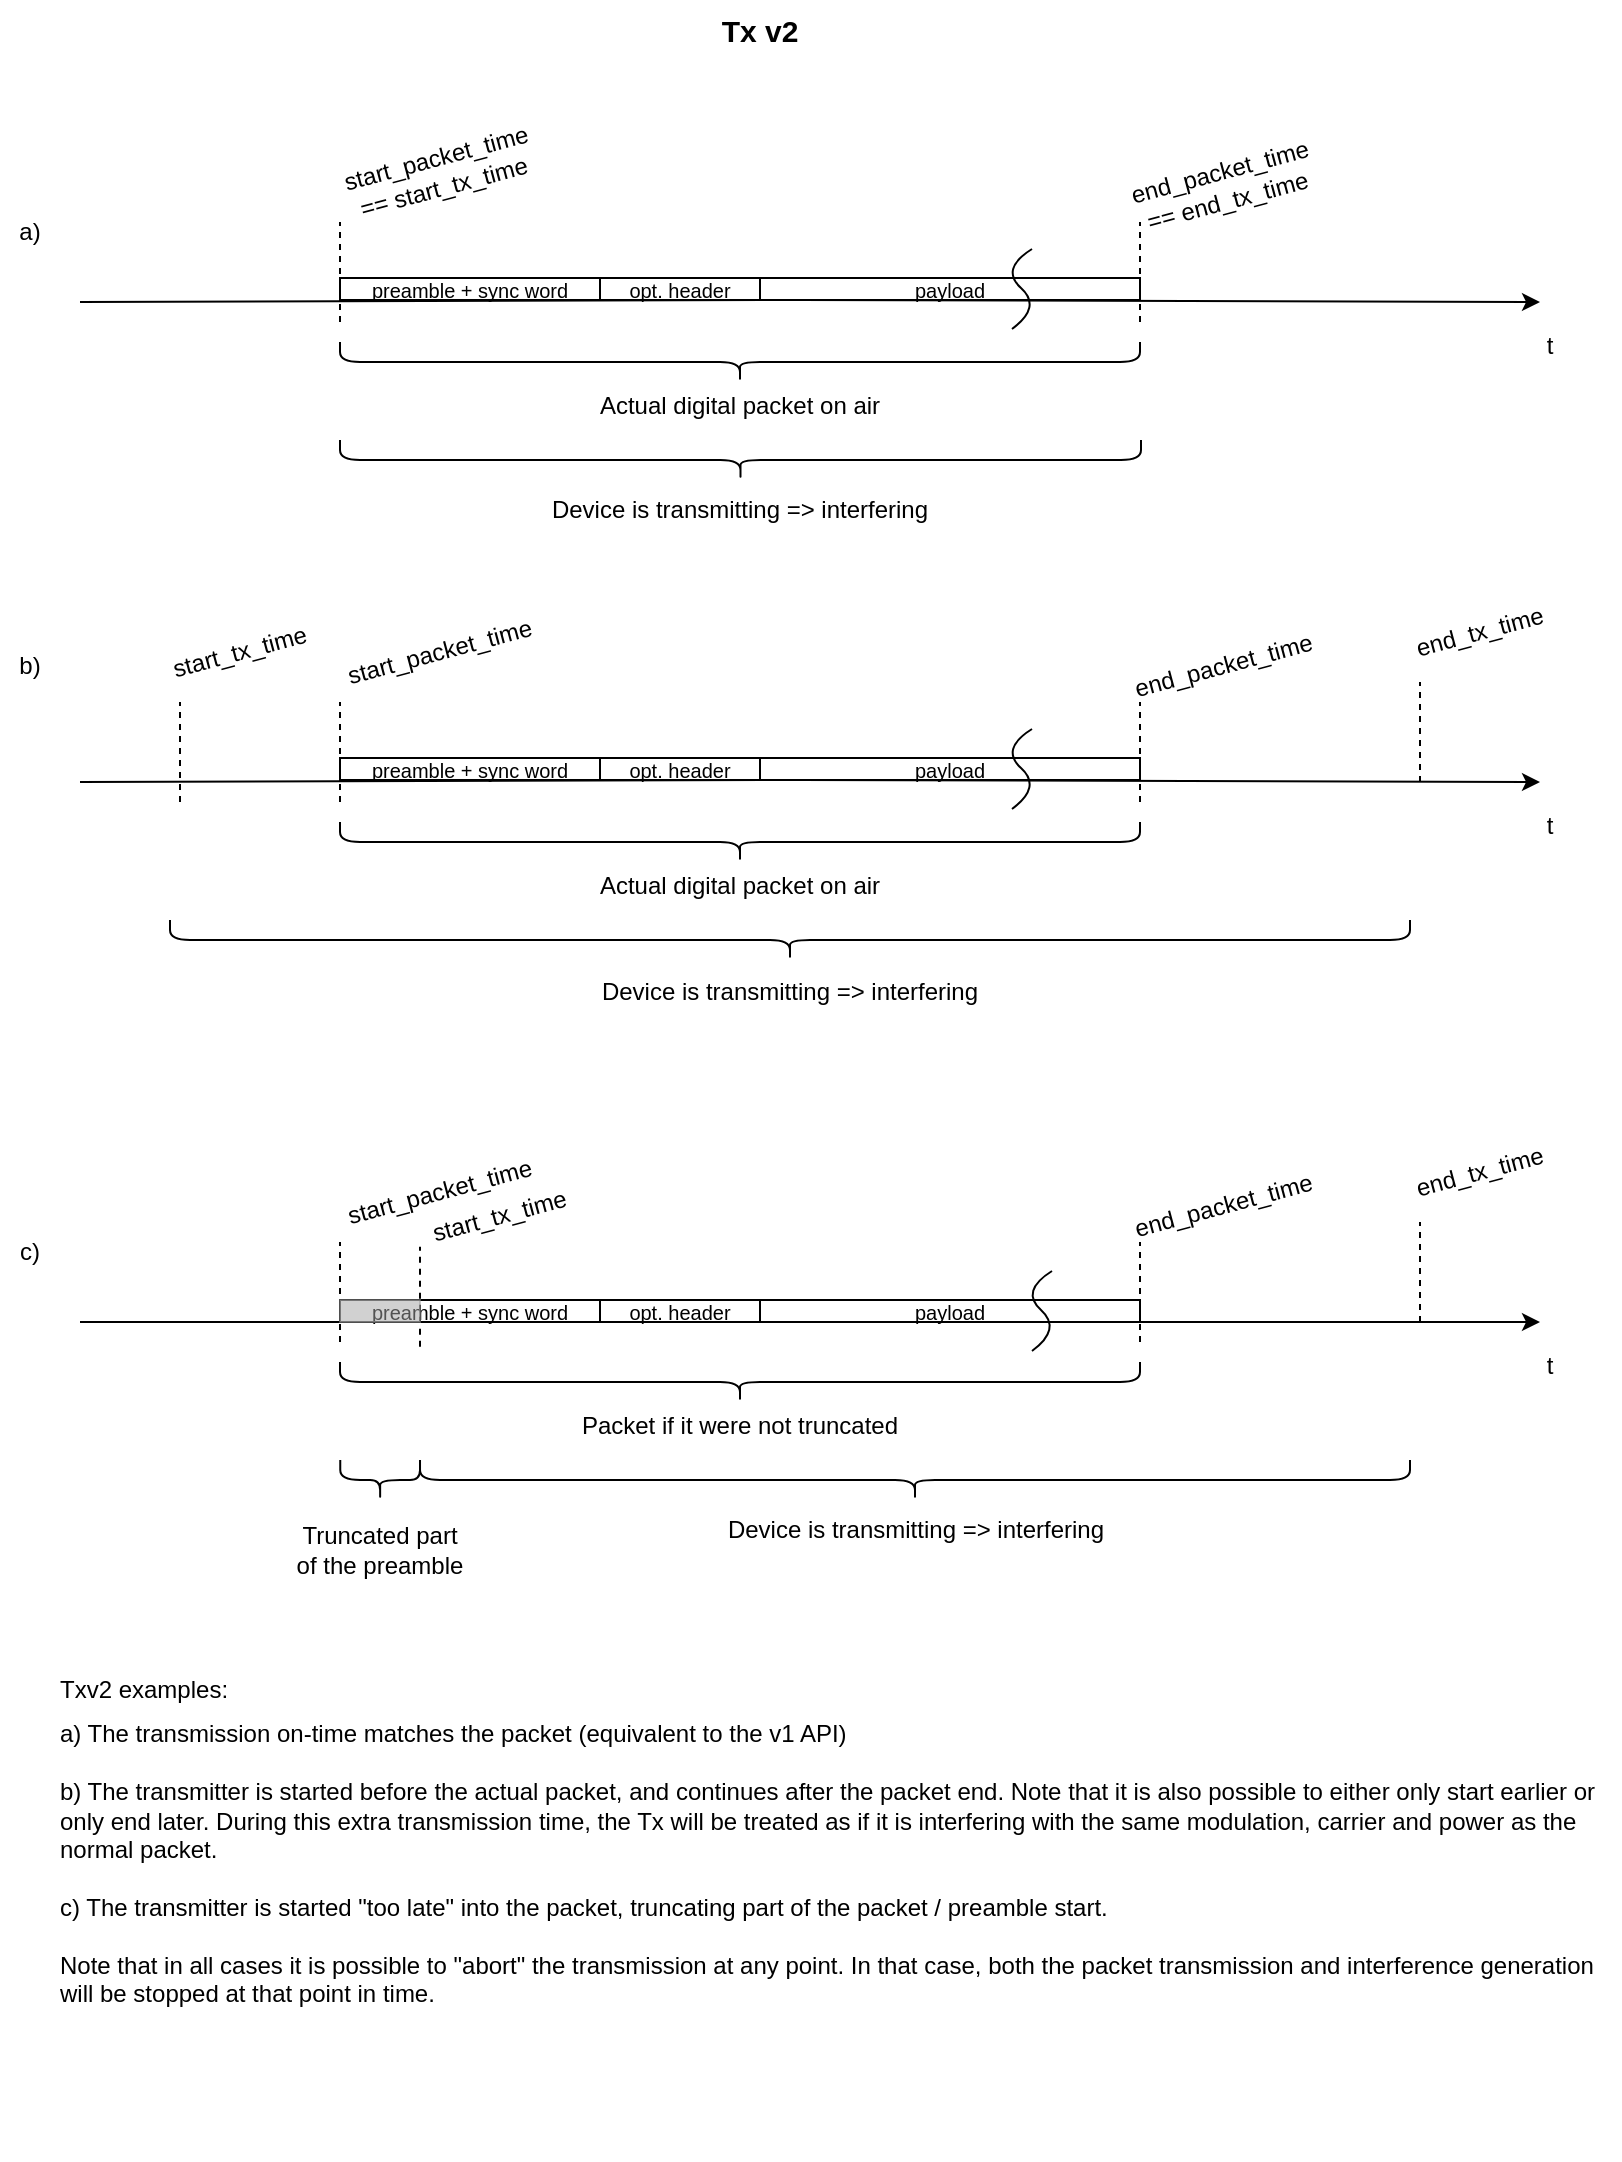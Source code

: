 <mxfile version="20.8.16" type="device"><diagram name="Page-1" id="PfG86gPmysaS_VRKHGu6"><mxGraphModel dx="2074" dy="1249" grid="1" gridSize="10" guides="1" tooltips="1" connect="1" arrows="1" fold="1" page="1" pageScale="1" pageWidth="850" pageHeight="1100" math="0" shadow="0"><root><mxCell id="0"/><mxCell id="1" parent="0"/><mxCell id="PbIxZ0BXYbZxkZmGkKkv-3" value="" style="endArrow=classic;html=1;rounded=0;" parent="1" edge="1"><mxGeometry width="50" height="50" relative="1" as="geometry"><mxPoint x="50" y="391" as="sourcePoint"/><mxPoint x="780" y="391" as="targetPoint"/><Array as="points"><mxPoint x="410" y="390"/></Array></mxGeometry></mxCell><mxCell id="PbIxZ0BXYbZxkZmGkKkv-4" value="" style="endArrow=none;dashed=1;html=1;rounded=0;" parent="1" edge="1"><mxGeometry width="50" height="50" relative="1" as="geometry"><mxPoint x="100" y="401" as="sourcePoint"/><mxPoint x="100" y="351" as="targetPoint"/></mxGeometry></mxCell><mxCell id="PbIxZ0BXYbZxkZmGkKkv-5" value="start_tx_time" style="text;html=1;strokeColor=none;fillColor=none;align=center;verticalAlign=middle;whiteSpace=wrap;rounded=0;rotation=-15;" parent="1" vertex="1"><mxGeometry x="100" y="311" width="60" height="30" as="geometry"/></mxCell><mxCell id="PbIxZ0BXYbZxkZmGkKkv-6" value="&lt;b style=&quot;font-size: 15px;&quot;&gt;&lt;font style=&quot;font-size: 15px;&quot;&gt;Tx v2&lt;/font&gt;&lt;/b&gt;" style="text;html=1;strokeColor=none;fillColor=none;align=center;verticalAlign=middle;whiteSpace=wrap;rounded=0;fontSize=15;" parent="1" vertex="1"><mxGeometry x="360" width="60" height="30" as="geometry"/></mxCell><mxCell id="PbIxZ0BXYbZxkZmGkKkv-7" value="" style="endArrow=none;dashed=1;html=1;rounded=0;" parent="1" edge="1"><mxGeometry width="50" height="50" relative="1" as="geometry"><mxPoint x="720" y="391" as="sourcePoint"/><mxPoint x="720" y="341" as="targetPoint"/></mxGeometry></mxCell><mxCell id="PbIxZ0BXYbZxkZmGkKkv-8" value="end_tx_time" style="text;html=1;strokeColor=none;fillColor=none;align=center;verticalAlign=middle;whiteSpace=wrap;rounded=0;rotation=-15;" parent="1" vertex="1"><mxGeometry x="720" y="301" width="60" height="30" as="geometry"/></mxCell><mxCell id="PbIxZ0BXYbZxkZmGkKkv-9" value="" style="endArrow=none;dashed=1;html=1;rounded=0;" parent="1" edge="1"><mxGeometry width="50" height="50" relative="1" as="geometry"><mxPoint x="180" y="401" as="sourcePoint"/><mxPoint x="180" y="351" as="targetPoint"/></mxGeometry></mxCell><mxCell id="PbIxZ0BXYbZxkZmGkKkv-10" value="start_packet_time" style="text;html=1;strokeColor=none;fillColor=none;align=center;verticalAlign=middle;whiteSpace=wrap;rounded=0;rotation=-15;" parent="1" vertex="1"><mxGeometry x="200" y="311" width="60" height="30" as="geometry"/></mxCell><mxCell id="PbIxZ0BXYbZxkZmGkKkv-12" value="" style="endArrow=none;dashed=1;html=1;rounded=0;" parent="1" edge="1"><mxGeometry width="50" height="50" relative="1" as="geometry"><mxPoint x="580" y="401" as="sourcePoint"/><mxPoint x="580" y="351" as="targetPoint"/></mxGeometry></mxCell><mxCell id="PbIxZ0BXYbZxkZmGkKkv-13" value="end_packet_time" style="text;html=1;strokeColor=none;fillColor=none;align=center;verticalAlign=middle;whiteSpace=wrap;rounded=0;rotation=-15;" parent="1" vertex="1"><mxGeometry x="581.63" y="313.42" width="80" height="40" as="geometry"/></mxCell><mxCell id="PbIxZ0BXYbZxkZmGkKkv-14" value="" style="shape=curlyBracket;whiteSpace=wrap;html=1;rounded=1;labelPosition=left;verticalLabelPosition=middle;align=right;verticalAlign=middle;fontSize=14;rotation=-90;" parent="1" vertex="1"><mxGeometry x="395" y="160" width="20" height="620" as="geometry"/></mxCell><mxCell id="PbIxZ0BXYbZxkZmGkKkv-16" value="" style="shape=curlyBracket;whiteSpace=wrap;html=1;rounded=1;labelPosition=left;verticalLabelPosition=middle;align=right;verticalAlign=middle;fontSize=14;rotation=-90;" parent="1" vertex="1"><mxGeometry x="370" y="221" width="20" height="400" as="geometry"/></mxCell><mxCell id="PbIxZ0BXYbZxkZmGkKkv-17" value="Actual digital packet on air" style="text;html=1;strokeColor=none;fillColor=none;align=center;verticalAlign=middle;whiteSpace=wrap;rounded=0;fontSize=12;" parent="1" vertex="1"><mxGeometry x="295" y="428" width="170" height="30" as="geometry"/></mxCell><mxCell id="PbIxZ0BXYbZxkZmGkKkv-20" value="t" style="text;html=1;strokeColor=none;fillColor=none;align=center;verticalAlign=middle;whiteSpace=wrap;rounded=0;fontSize=12;" parent="1" vertex="1"><mxGeometry x="770" y="398" width="30" height="30" as="geometry"/></mxCell><mxCell id="PbIxZ0BXYbZxkZmGkKkv-21" value="" style="endArrow=classic;html=1;rounded=0;" parent="1" edge="1"><mxGeometry width="50" height="50" relative="1" as="geometry"><mxPoint x="50" y="661" as="sourcePoint"/><mxPoint x="780" y="661" as="targetPoint"/></mxGeometry></mxCell><mxCell id="PbIxZ0BXYbZxkZmGkKkv-24" value="" style="endArrow=none;dashed=1;html=1;rounded=0;" parent="1" edge="1"><mxGeometry width="50" height="50" relative="1" as="geometry"><mxPoint x="720" y="661" as="sourcePoint"/><mxPoint x="720" y="611" as="targetPoint"/></mxGeometry></mxCell><mxCell id="PbIxZ0BXYbZxkZmGkKkv-25" value="end_tx_time" style="text;html=1;strokeColor=none;fillColor=none;align=center;verticalAlign=middle;whiteSpace=wrap;rounded=0;rotation=-15;" parent="1" vertex="1"><mxGeometry x="720" y="571" width="60" height="30" as="geometry"/></mxCell><mxCell id="PbIxZ0BXYbZxkZmGkKkv-26" value="" style="endArrow=none;dashed=1;html=1;rounded=0;" parent="1" edge="1"><mxGeometry width="50" height="50" relative="1" as="geometry"><mxPoint x="180" y="671" as="sourcePoint"/><mxPoint x="180" y="621" as="targetPoint"/></mxGeometry></mxCell><mxCell id="PbIxZ0BXYbZxkZmGkKkv-27" value="start_packet_time" style="text;html=1;strokeColor=none;fillColor=none;align=center;verticalAlign=middle;whiteSpace=wrap;rounded=0;rotation=-15;" parent="1" vertex="1"><mxGeometry x="200" y="581" width="60" height="30" as="geometry"/></mxCell><mxCell id="PbIxZ0BXYbZxkZmGkKkv-28" value="" style="endArrow=none;dashed=1;html=1;rounded=0;" parent="1" edge="1"><mxGeometry width="50" height="50" relative="1" as="geometry"><mxPoint x="580" y="671" as="sourcePoint"/><mxPoint x="580" y="621" as="targetPoint"/></mxGeometry></mxCell><mxCell id="PbIxZ0BXYbZxkZmGkKkv-29" value="end_packet_time" style="text;html=1;strokeColor=none;fillColor=none;align=center;verticalAlign=middle;whiteSpace=wrap;rounded=0;rotation=-15;" parent="1" vertex="1"><mxGeometry x="581.63" y="583.42" width="80" height="40" as="geometry"/></mxCell><mxCell id="PbIxZ0BXYbZxkZmGkKkv-30" value="" style="shape=curlyBracket;whiteSpace=wrap;html=1;rounded=1;labelPosition=left;verticalLabelPosition=middle;align=right;verticalAlign=middle;fontSize=14;rotation=-90;" parent="1" vertex="1"><mxGeometry x="457.5" y="492.5" width="20" height="495" as="geometry"/></mxCell><mxCell id="PbIxZ0BXYbZxkZmGkKkv-31" value="" style="shape=curlyBracket;whiteSpace=wrap;html=1;rounded=1;labelPosition=left;verticalLabelPosition=middle;align=right;verticalAlign=middle;fontSize=14;rotation=-90;" parent="1" vertex="1"><mxGeometry x="370" y="491" width="20" height="400" as="geometry"/></mxCell><mxCell id="PbIxZ0BXYbZxkZmGkKkv-32" value="Packet if it were not truncated" style="text;html=1;strokeColor=none;fillColor=none;align=center;verticalAlign=middle;whiteSpace=wrap;rounded=0;fontSize=12;" parent="1" vertex="1"><mxGeometry x="295" y="698" width="170" height="30" as="geometry"/></mxCell><mxCell id="PbIxZ0BXYbZxkZmGkKkv-34" value="t" style="text;html=1;strokeColor=none;fillColor=none;align=center;verticalAlign=middle;whiteSpace=wrap;rounded=0;fontSize=12;" parent="1" vertex="1"><mxGeometry x="770" y="668" width="30" height="30" as="geometry"/></mxCell><mxCell id="PbIxZ0BXYbZxkZmGkKkv-36" value="start_tx_time" style="text;html=1;strokeColor=none;fillColor=none;align=center;verticalAlign=middle;whiteSpace=wrap;rounded=0;rotation=-15;" parent="1" vertex="1"><mxGeometry x="230" y="593.42" width="60" height="30" as="geometry"/></mxCell><mxCell id="PbIxZ0BXYbZxkZmGkKkv-37" value="preamble + sync word" style="rounded=0;whiteSpace=wrap;html=1;fontSize=10;" parent="1" vertex="1"><mxGeometry x="180" y="379" width="130" height="11" as="geometry"/></mxCell><mxCell id="PbIxZ0BXYbZxkZmGkKkv-38" value="opt. header" style="rounded=0;whiteSpace=wrap;html=1;fontSize=10;" parent="1" vertex="1"><mxGeometry x="310" y="379" width="80" height="11" as="geometry"/></mxCell><mxCell id="PbIxZ0BXYbZxkZmGkKkv-39" value="payload" style="rounded=0;whiteSpace=wrap;html=1;fontSize=10;" parent="1" vertex="1"><mxGeometry x="390" y="379" width="190" height="11" as="geometry"/></mxCell><mxCell id="PbIxZ0BXYbZxkZmGkKkv-41" value="preamble + sync word" style="rounded=0;whiteSpace=wrap;html=1;fontSize=10;" parent="1" vertex="1"><mxGeometry x="180" y="650" width="130" height="11" as="geometry"/></mxCell><mxCell id="PbIxZ0BXYbZxkZmGkKkv-42" value="opt. header" style="rounded=0;whiteSpace=wrap;html=1;fontSize=10;" parent="1" vertex="1"><mxGeometry x="310" y="650" width="80" height="11" as="geometry"/></mxCell><mxCell id="PbIxZ0BXYbZxkZmGkKkv-43" value="payload" style="rounded=0;whiteSpace=wrap;html=1;fontSize=10;" parent="1" vertex="1"><mxGeometry x="390" y="650" width="190" height="11" as="geometry"/></mxCell><mxCell id="PbIxZ0BXYbZxkZmGkKkv-35" value="" style="endArrow=none;dashed=1;html=1;rounded=0;" parent="1" edge="1"><mxGeometry width="50" height="50" relative="1" as="geometry"><mxPoint x="220" y="673.42" as="sourcePoint"/><mxPoint x="220" y="623.42" as="targetPoint"/></mxGeometry></mxCell><mxCell id="PbIxZ0BXYbZxkZmGkKkv-44" value="" style="curved=1;endArrow=none;html=1;rounded=0;fontSize=10;endFill=0;movable=1;resizable=1;rotatable=1;deletable=1;editable=1;connectable=1;" parent="1" edge="1"><mxGeometry width="50" height="50" relative="1" as="geometry"><mxPoint x="516" y="404.5" as="sourcePoint"/><mxPoint x="526" y="364.5" as="targetPoint"/><Array as="points"><mxPoint x="531" y="393.5"/><mxPoint x="510" y="374.5"/></Array></mxGeometry></mxCell><mxCell id="PbIxZ0BXYbZxkZmGkKkv-46" value="" style="curved=1;endArrow=none;html=1;rounded=0;fontSize=10;endFill=0;movable=1;resizable=1;rotatable=1;deletable=1;editable=1;connectable=1;" parent="1" edge="1"><mxGeometry width="50" height="50" relative="1" as="geometry"><mxPoint x="526" y="675.5" as="sourcePoint"/><mxPoint x="536" y="635.5" as="targetPoint"/><Array as="points"><mxPoint x="541" y="664.5"/><mxPoint x="520" y="645.5"/></Array></mxGeometry></mxCell><mxCell id="PbIxZ0BXYbZxkZmGkKkv-47" value="" style="rounded=0;whiteSpace=wrap;html=1;fontSize=10;fillColor=#A3A3A3;fontColor=#333333;strokeColor=#9C9C9C;fillStyle=auto;opacity=50;" parent="1" vertex="1"><mxGeometry x="180" y="650" width="40" height="11" as="geometry"/></mxCell><mxCell id="PbIxZ0BXYbZxkZmGkKkv-48" value="" style="endArrow=classic;html=1;rounded=0;" parent="1" edge="1"><mxGeometry width="50" height="50" relative="1" as="geometry"><mxPoint x="50" y="151" as="sourcePoint"/><mxPoint x="780" y="151" as="targetPoint"/><Array as="points"><mxPoint x="410" y="150"/></Array></mxGeometry></mxCell><mxCell id="PbIxZ0BXYbZxkZmGkKkv-53" value="" style="endArrow=none;dashed=1;html=1;rounded=0;" parent="1" edge="1"><mxGeometry width="50" height="50" relative="1" as="geometry"><mxPoint x="180" y="161" as="sourcePoint"/><mxPoint x="180" y="111" as="targetPoint"/></mxGeometry></mxCell><mxCell id="PbIxZ0BXYbZxkZmGkKkv-54" value="start_packet_time&lt;br&gt;== start_tx_time" style="text;html=1;strokeColor=none;fillColor=none;align=center;verticalAlign=middle;whiteSpace=wrap;rounded=0;rotation=-15;" parent="1" vertex="1"><mxGeometry x="200" y="71" width="60" height="30" as="geometry"/></mxCell><mxCell id="PbIxZ0BXYbZxkZmGkKkv-55" value="" style="endArrow=none;dashed=1;html=1;rounded=0;" parent="1" edge="1"><mxGeometry width="50" height="50" relative="1" as="geometry"><mxPoint x="580" y="161" as="sourcePoint"/><mxPoint x="580" y="111" as="targetPoint"/></mxGeometry></mxCell><mxCell id="PbIxZ0BXYbZxkZmGkKkv-56" value="end_packet_time&lt;br&gt;== end_tx_time" style="text;html=1;strokeColor=none;fillColor=none;align=center;verticalAlign=middle;whiteSpace=wrap;rounded=0;rotation=-15;" parent="1" vertex="1"><mxGeometry x="581.63" y="73.42" width="80" height="40" as="geometry"/></mxCell><mxCell id="PbIxZ0BXYbZxkZmGkKkv-57" value="" style="shape=curlyBracket;whiteSpace=wrap;html=1;rounded=1;labelPosition=left;verticalLabelPosition=middle;align=right;verticalAlign=middle;fontSize=14;rotation=-90;" parent="1" vertex="1"><mxGeometry x="370.25" y="29.75" width="20" height="400.5" as="geometry"/></mxCell><mxCell id="PbIxZ0BXYbZxkZmGkKkv-58" value="" style="shape=curlyBracket;whiteSpace=wrap;html=1;rounded=1;labelPosition=left;verticalLabelPosition=middle;align=right;verticalAlign=middle;fontSize=14;rotation=-90;" parent="1" vertex="1"><mxGeometry x="370" y="-19" width="20" height="400" as="geometry"/></mxCell><mxCell id="PbIxZ0BXYbZxkZmGkKkv-59" value="Actual digital packet on air" style="text;html=1;strokeColor=none;fillColor=none;align=center;verticalAlign=middle;whiteSpace=wrap;rounded=0;fontSize=12;" parent="1" vertex="1"><mxGeometry x="295" y="188" width="170" height="30" as="geometry"/></mxCell><mxCell id="PbIxZ0BXYbZxkZmGkKkv-60" value="Device is transmitting =&amp;gt; interfering" style="text;html=1;strokeColor=none;fillColor=none;align=center;verticalAlign=middle;whiteSpace=wrap;rounded=0;fontSize=12;" parent="1" vertex="1"><mxGeometry x="280.25" y="240" width="200" height="30" as="geometry"/></mxCell><mxCell id="PbIxZ0BXYbZxkZmGkKkv-61" value="t" style="text;html=1;strokeColor=none;fillColor=none;align=center;verticalAlign=middle;whiteSpace=wrap;rounded=0;fontSize=12;" parent="1" vertex="1"><mxGeometry x="770" y="158" width="30" height="30" as="geometry"/></mxCell><mxCell id="PbIxZ0BXYbZxkZmGkKkv-62" value="preamble + sync word" style="rounded=0;whiteSpace=wrap;html=1;fontSize=10;" parent="1" vertex="1"><mxGeometry x="180" y="139" width="130" height="11" as="geometry"/></mxCell><mxCell id="PbIxZ0BXYbZxkZmGkKkv-63" value="opt. header" style="rounded=0;whiteSpace=wrap;html=1;fontSize=10;" parent="1" vertex="1"><mxGeometry x="310" y="139" width="80" height="11" as="geometry"/></mxCell><mxCell id="PbIxZ0BXYbZxkZmGkKkv-64" value="payload" style="rounded=0;whiteSpace=wrap;html=1;fontSize=10;" parent="1" vertex="1"><mxGeometry x="390" y="139" width="190" height="11" as="geometry"/></mxCell><mxCell id="PbIxZ0BXYbZxkZmGkKkv-65" value="" style="curved=1;endArrow=none;html=1;rounded=0;fontSize=10;endFill=0;movable=1;resizable=1;rotatable=1;deletable=1;editable=1;connectable=1;" parent="1" edge="1"><mxGeometry width="50" height="50" relative="1" as="geometry"><mxPoint x="516" y="164.5" as="sourcePoint"/><mxPoint x="526" y="124.5" as="targetPoint"/><Array as="points"><mxPoint x="531" y="153.5"/><mxPoint x="510" y="134.5"/></Array></mxGeometry></mxCell><mxCell id="PbIxZ0BXYbZxkZmGkKkv-67" value="a)" style="text;html=1;strokeColor=none;fillColor=none;align=center;verticalAlign=middle;whiteSpace=wrap;rounded=0;fontSize=12;" parent="1" vertex="1"><mxGeometry x="10" y="101" width="30" height="30" as="geometry"/></mxCell><mxCell id="PbIxZ0BXYbZxkZmGkKkv-68" value="b)" style="text;html=1;strokeColor=none;fillColor=none;align=center;verticalAlign=middle;whiteSpace=wrap;rounded=0;fontSize=12;" parent="1" vertex="1"><mxGeometry x="10" y="318.42" width="30" height="30" as="geometry"/></mxCell><mxCell id="PbIxZ0BXYbZxkZmGkKkv-69" value="c)" style="text;html=1;strokeColor=none;fillColor=none;align=center;verticalAlign=middle;whiteSpace=wrap;rounded=0;fontSize=12;" parent="1" vertex="1"><mxGeometry x="10" y="611" width="30" height="30" as="geometry"/></mxCell><mxCell id="PbIxZ0BXYbZxkZmGkKkv-70" value="" style="shape=curlyBracket;whiteSpace=wrap;html=1;rounded=1;labelPosition=left;verticalLabelPosition=middle;align=right;verticalAlign=middle;fontSize=14;rotation=-90;" parent="1" vertex="1"><mxGeometry x="190.07" y="720.07" width="20" height="39.88" as="geometry"/></mxCell><mxCell id="PbIxZ0BXYbZxkZmGkKkv-71" value="Truncated part of the preamble" style="text;html=1;strokeColor=none;fillColor=none;align=center;verticalAlign=middle;whiteSpace=wrap;rounded=0;fontSize=12;" parent="1" vertex="1"><mxGeometry x="155.07" y="759.95" width="90" height="30" as="geometry"/></mxCell><mxCell id="PbIxZ0BXYbZxkZmGkKkv-73" value="&lt;h1 style=&quot;font-size: 12px;&quot;&gt;&lt;span style=&quot;font-weight: normal;&quot;&gt;Txv2 examples:&lt;/span&gt;&lt;/h1&gt;&lt;div&gt;&lt;span style=&quot;font-weight: normal;&quot;&gt;a) The transmission on-time matches the packet (equivalent to the v1 API)&lt;/span&gt;&lt;/div&gt;&lt;div&gt;&lt;span style=&quot;font-weight: normal;&quot;&gt;&lt;br&gt;&lt;/span&gt;&lt;/div&gt;&lt;div&gt;&lt;span style=&quot;font-weight: normal;&quot;&gt;b) The transmitter is started before the actual packet, and continues after the packet end. Note that it is also possible to either only start earlier or only end later. During this extra transmission time, the Tx will be treated as if it is interfering with the same modulation, carrier and power as the normal packet.&lt;/span&gt;&lt;/div&gt;&lt;div&gt;&lt;span style=&quot;font-weight: normal;&quot;&gt;&lt;br&gt;&lt;/span&gt;&lt;/div&gt;&lt;div&gt;&lt;span style=&quot;font-weight: normal;&quot;&gt;c) The transmitter is started &quot;too late&quot; into the packet, truncating part of the packet / preamble start.&lt;/span&gt;&lt;/div&gt;&lt;div&gt;&lt;span style=&quot;font-weight: normal;&quot;&gt;&lt;br&gt;&lt;/span&gt;&lt;/div&gt;&lt;div&gt;&lt;span style=&quot;font-weight: normal;&quot;&gt;Note that in all cases it is possible to &quot;abort&quot; the transmission at any point. In that case, both the packet transmission and interference generation will be stopped at that point in time.&lt;/span&gt;&lt;/div&gt;" style="text;html=1;strokeColor=none;fillColor=none;spacing=5;spacingTop=-20;whiteSpace=wrap;overflow=hidden;rounded=0;fontSize=12;" parent="1" vertex="1"><mxGeometry x="35" y="840" width="785" height="240" as="geometry"/></mxCell><mxCell id="PbIxZ0BXYbZxkZmGkKkv-75" value="Device is transmitting =&amp;gt; interfering" style="text;html=1;strokeColor=none;fillColor=none;align=center;verticalAlign=middle;whiteSpace=wrap;rounded=0;fontSize=12;" parent="1" vertex="1"><mxGeometry x="305" y="481" width="200" height="30" as="geometry"/></mxCell><mxCell id="PbIxZ0BXYbZxkZmGkKkv-76" value="Device is transmitting =&amp;gt; interfering" style="text;html=1;strokeColor=none;fillColor=none;align=center;verticalAlign=middle;whiteSpace=wrap;rounded=0;fontSize=12;" parent="1" vertex="1"><mxGeometry x="367.5" y="750" width="200" height="30" as="geometry"/></mxCell></root></mxGraphModel></diagram></mxfile>